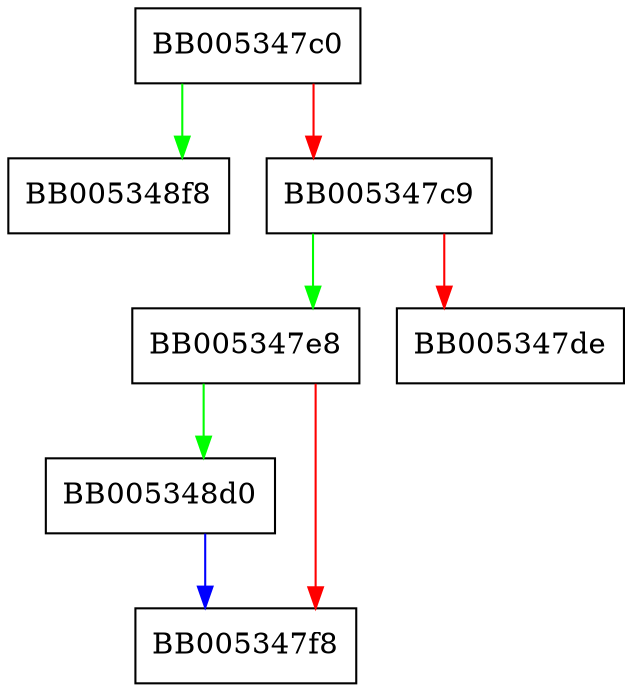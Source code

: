 digraph acpt_free {
  node [shape="box"];
  graph [splines=ortho];
  BB005347c0 -> BB005348f8 [color="green"];
  BB005347c0 -> BB005347c9 [color="red"];
  BB005347c9 -> BB005347e8 [color="green"];
  BB005347c9 -> BB005347de [color="red"];
  BB005347e8 -> BB005348d0 [color="green"];
  BB005347e8 -> BB005347f8 [color="red"];
  BB005348d0 -> BB005347f8 [color="blue"];
}